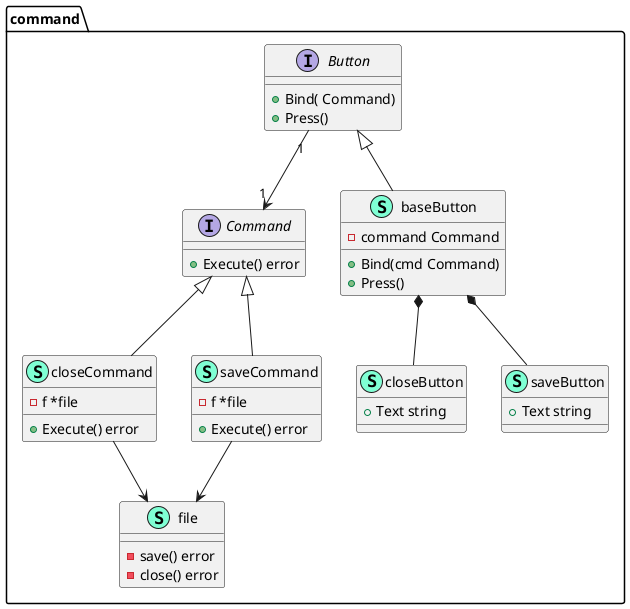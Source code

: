 @startuml
namespace command {
    interface Button  {
        + Bind( Command) 
        + Press() 

    }
    interface Command  {
        + Execute() error

    }
    class baseButton << (S,Aquamarine) >> {
        - command Command

        + Bind(cmd Command) 
        + Press() 

    }
    class closeButton << (S,Aquamarine) >> {
        + Text string

    }
    class closeCommand << (S,Aquamarine) >> {
        - f *file

        + Execute() error

    }
    class file << (S,Aquamarine) >> {
        - save() error
        - close() error

    }
    class saveButton << (S,Aquamarine) >> {
        + Text string

    }
    class saveCommand << (S,Aquamarine) >> {
        - f *file

        + Execute() error

    }
}
"command.Button" "1" --> "1" "command.Command"

"command.baseButton" *-- "command.closeButton"
"command.baseButton" *-- "command.saveButton"

"command.Button" <|-- "command.baseButton"
"command.Command" <|-- "command.closeCommand"
"command.Command" <|-- "command.saveCommand"

"command.saveCommand" --> "command.file"
"command.closeCommand" --> "command.file"

@enduml
